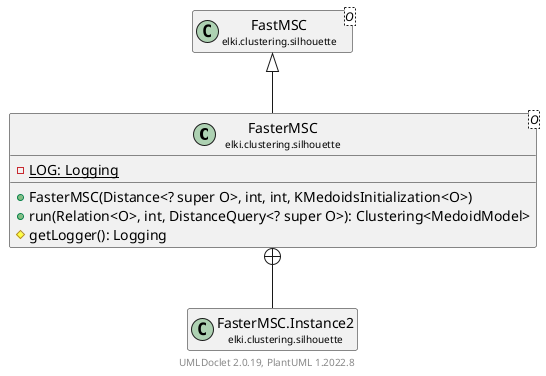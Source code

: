@startuml
    remove .*\.(Instance|Par|Parameterizer|Factory)$
    set namespaceSeparator none
    hide empty fields
    hide empty methods

    class "<size:14>FasterMSC\n<size:10>elki.clustering.silhouette" as elki.clustering.silhouette.FasterMSC<O> [[FasterMSC.html]] {
        {static} -LOG: Logging
        +FasterMSC(Distance<? super O>, int, int, KMedoidsInitialization<O>)
        +run(Relation<O>, int, DistanceQuery<? super O>): Clustering<MedoidModel>
        #getLogger(): Logging
    }

    class "<size:14>FastMSC\n<size:10>elki.clustering.silhouette" as elki.clustering.silhouette.FastMSC<O> [[FastMSC.html]]
    class "<size:14>FasterMSC.Instance2\n<size:10>elki.clustering.silhouette" as elki.clustering.silhouette.FasterMSC.Instance2 [[FasterMSC.Instance2.html]]
    class "<size:14>FasterMSC.Instance\n<size:10>elki.clustering.silhouette" as elki.clustering.silhouette.FasterMSC.Instance [[FasterMSC.Instance.html]]
    class "<size:14>FasterMSC.Par\n<size:10>elki.clustering.silhouette" as elki.clustering.silhouette.FasterMSC.Par<O> [[FasterMSC.Par.html]]

    elki.clustering.silhouette.FastMSC <|-- elki.clustering.silhouette.FasterMSC
    elki.clustering.silhouette.FasterMSC +-- elki.clustering.silhouette.FasterMSC.Instance2
    elki.clustering.silhouette.FasterMSC +-- elki.clustering.silhouette.FasterMSC.Instance
    elki.clustering.silhouette.FasterMSC +-- elki.clustering.silhouette.FasterMSC.Par

    center footer UMLDoclet 2.0.19, PlantUML 1.2022.8
@enduml
